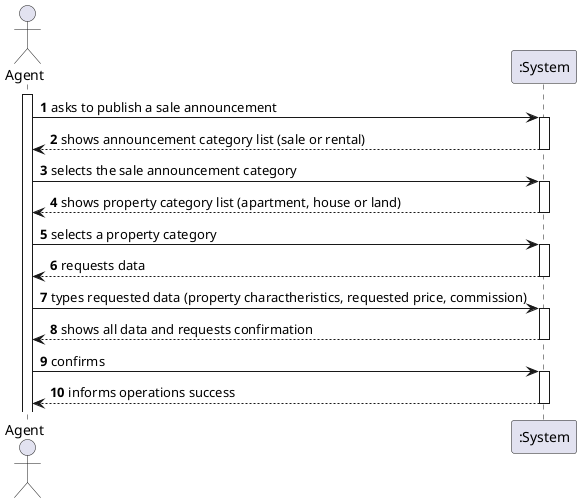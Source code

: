 @startuml
'https://plantuml.com/sequence-diagram
autonumber

actor "Agent" as Agent
participant ":System" as System

activate Agent

    Agent -> System : asks to publish a sale announcement
    activate System

        System --> Agent : shows announcement category list (sale or rental)
    deactivate System

     Agent -> System : selects the sale announcement category
     activate System

        System --> Agent : shows property category list (apartment, house or land)
     deactivate System

     Agent -> System : selects a property category
     activate System

        System --> Agent : requests data
     deactivate System

     Agent -> System : types requested data (property charactheristics, requested price, commission)
     activate System

        System --> Agent : shows all data and requests confirmation
     deactivate System

     Agent -> System : confirms
     activate System

        System --> Agent : informs operations success
     deactivate System


@enduml